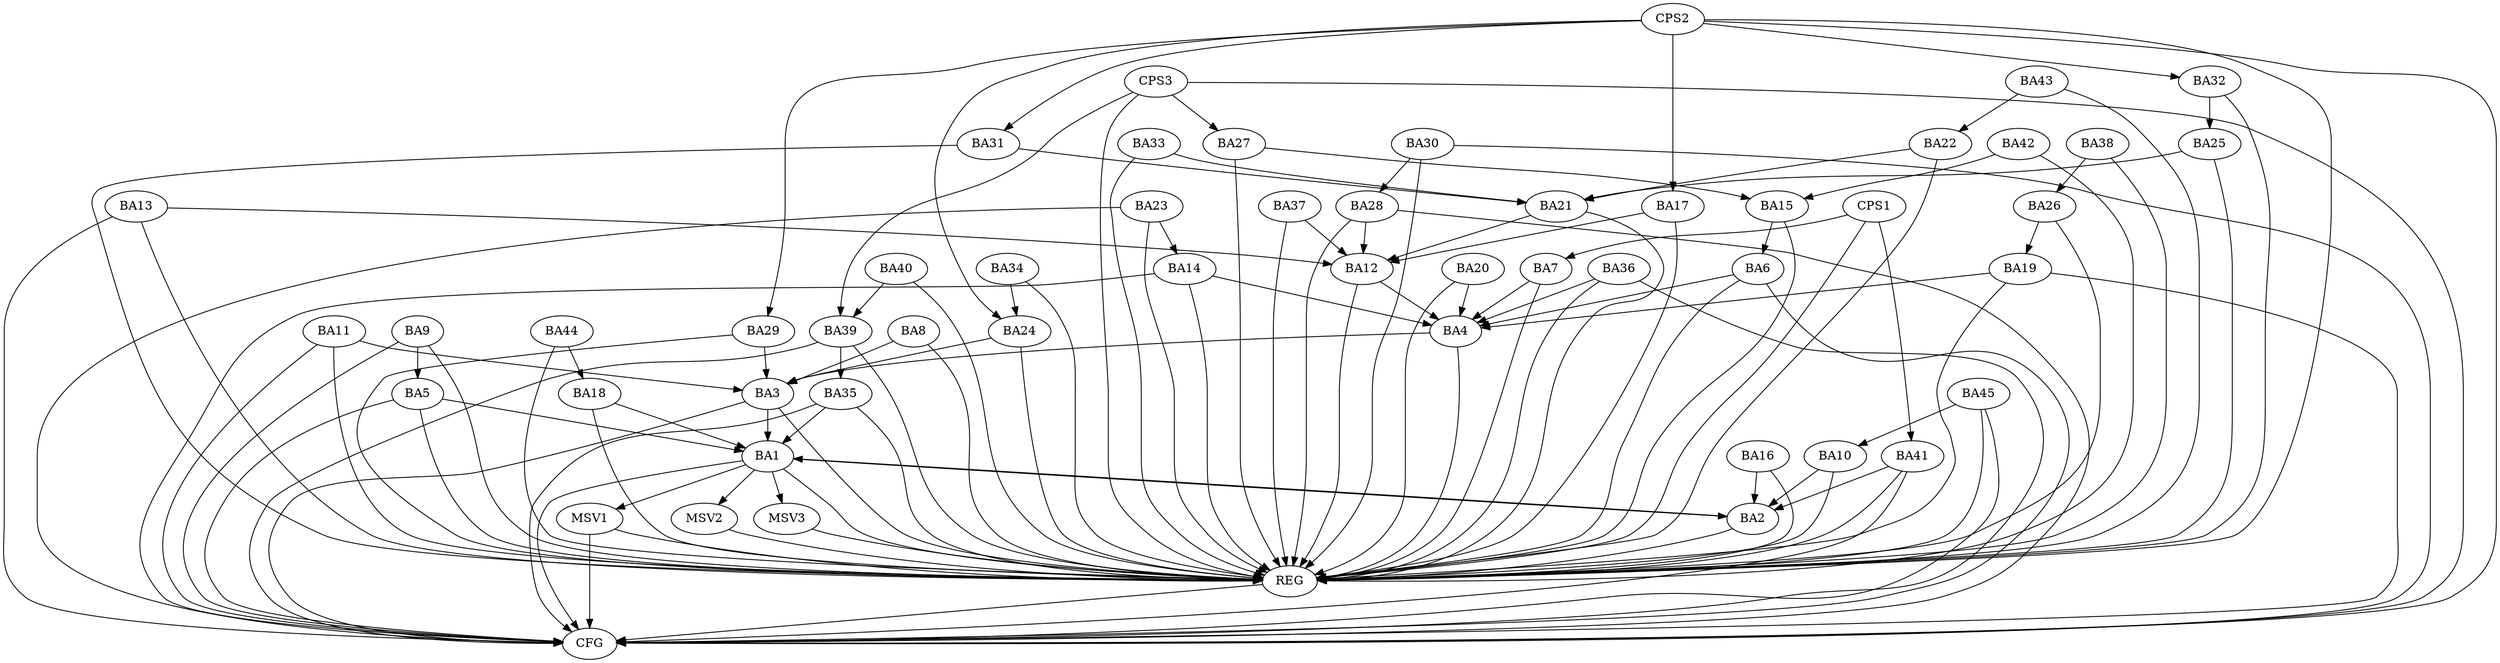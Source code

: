 strict digraph G {
  BA1 [ label="BA1" ];
  BA2 [ label="BA2" ];
  BA3 [ label="BA3" ];
  BA4 [ label="BA4" ];
  BA5 [ label="BA5" ];
  BA6 [ label="BA6" ];
  BA7 [ label="BA7" ];
  BA8 [ label="BA8" ];
  BA9 [ label="BA9" ];
  BA10 [ label="BA10" ];
  BA11 [ label="BA11" ];
  BA12 [ label="BA12" ];
  BA13 [ label="BA13" ];
  BA14 [ label="BA14" ];
  BA15 [ label="BA15" ];
  BA16 [ label="BA16" ];
  BA17 [ label="BA17" ];
  BA18 [ label="BA18" ];
  BA19 [ label="BA19" ];
  BA20 [ label="BA20" ];
  BA21 [ label="BA21" ];
  BA22 [ label="BA22" ];
  BA23 [ label="BA23" ];
  BA24 [ label="BA24" ];
  BA25 [ label="BA25" ];
  BA26 [ label="BA26" ];
  BA27 [ label="BA27" ];
  BA28 [ label="BA28" ];
  BA29 [ label="BA29" ];
  BA30 [ label="BA30" ];
  BA31 [ label="BA31" ];
  BA32 [ label="BA32" ];
  BA33 [ label="BA33" ];
  BA34 [ label="BA34" ];
  BA35 [ label="BA35" ];
  BA36 [ label="BA36" ];
  BA37 [ label="BA37" ];
  BA38 [ label="BA38" ];
  BA39 [ label="BA39" ];
  BA40 [ label="BA40" ];
  BA41 [ label="BA41" ];
  BA42 [ label="BA42" ];
  BA43 [ label="BA43" ];
  BA44 [ label="BA44" ];
  BA45 [ label="BA45" ];
  CPS1 [ label="CPS1" ];
  CPS2 [ label="CPS2" ];
  CPS3 [ label="CPS3" ];
  REG [ label="REG" ];
  CFG [ label="CFG" ];
  MSV1 [ label="MSV1" ];
  MSV2 [ label="MSV2" ];
  MSV3 [ label="MSV3" ];
  BA1 -> BA2;
  BA2 -> BA1;
  BA3 -> BA1;
  BA4 -> BA3;
  BA5 -> BA1;
  BA6 -> BA4;
  BA7 -> BA4;
  BA8 -> BA3;
  BA9 -> BA5;
  BA10 -> BA2;
  BA11 -> BA3;
  BA12 -> BA4;
  BA13 -> BA12;
  BA14 -> BA4;
  BA15 -> BA6;
  BA16 -> BA2;
  BA17 -> BA12;
  BA18 -> BA1;
  BA19 -> BA4;
  BA20 -> BA4;
  BA21 -> BA12;
  BA22 -> BA21;
  BA23 -> BA14;
  BA24 -> BA3;
  BA25 -> BA21;
  BA26 -> BA19;
  BA27 -> BA15;
  BA28 -> BA12;
  BA29 -> BA3;
  BA30 -> BA28;
  BA31 -> BA21;
  BA32 -> BA25;
  BA33 -> BA21;
  BA34 -> BA24;
  BA35 -> BA1;
  BA36 -> BA4;
  BA37 -> BA12;
  BA38 -> BA26;
  BA39 -> BA35;
  BA40 -> BA39;
  BA41 -> BA2;
  BA42 -> BA15;
  BA43 -> BA22;
  BA44 -> BA18;
  BA45 -> BA10;
  CPS1 -> BA41;
  CPS1 -> BA7;
  CPS2 -> BA32;
  CPS2 -> BA17;
  CPS2 -> BA31;
  CPS2 -> BA24;
  CPS2 -> BA29;
  CPS3 -> BA39;
  CPS3 -> BA27;
  BA1 -> REG;
  BA2 -> REG;
  BA3 -> REG;
  BA4 -> REG;
  BA5 -> REG;
  BA6 -> REG;
  BA7 -> REG;
  BA8 -> REG;
  BA9 -> REG;
  BA10 -> REG;
  BA11 -> REG;
  BA12 -> REG;
  BA13 -> REG;
  BA14 -> REG;
  BA15 -> REG;
  BA16 -> REG;
  BA17 -> REG;
  BA18 -> REG;
  BA19 -> REG;
  BA20 -> REG;
  BA21 -> REG;
  BA22 -> REG;
  BA23 -> REG;
  BA24 -> REG;
  BA25 -> REG;
  BA26 -> REG;
  BA27 -> REG;
  BA28 -> REG;
  BA29 -> REG;
  BA30 -> REG;
  BA31 -> REG;
  BA32 -> REG;
  BA33 -> REG;
  BA34 -> REG;
  BA35 -> REG;
  BA36 -> REG;
  BA37 -> REG;
  BA38 -> REG;
  BA39 -> REG;
  BA40 -> REG;
  BA41 -> REG;
  BA42 -> REG;
  BA43 -> REG;
  BA44 -> REG;
  BA45 -> REG;
  CPS1 -> REG;
  CPS2 -> REG;
  CPS3 -> REG;
  BA3 -> CFG;
  BA39 -> CFG;
  BA1 -> CFG;
  CPS2 -> CFG;
  BA23 -> CFG;
  BA9 -> CFG;
  CPS3 -> CFG;
  BA28 -> CFG;
  BA19 -> CFG;
  BA11 -> CFG;
  BA36 -> CFG;
  BA14 -> CFG;
  BA30 -> CFG;
  BA41 -> CFG;
  BA6 -> CFG;
  BA35 -> CFG;
  BA5 -> CFG;
  BA13 -> CFG;
  BA45 -> CFG;
  REG -> CFG;
  BA1 -> MSV1;
  BA1 -> MSV2;
  MSV1 -> REG;
  MSV1 -> CFG;
  MSV2 -> REG;
  BA1 -> MSV3;
  MSV3 -> REG;
}
